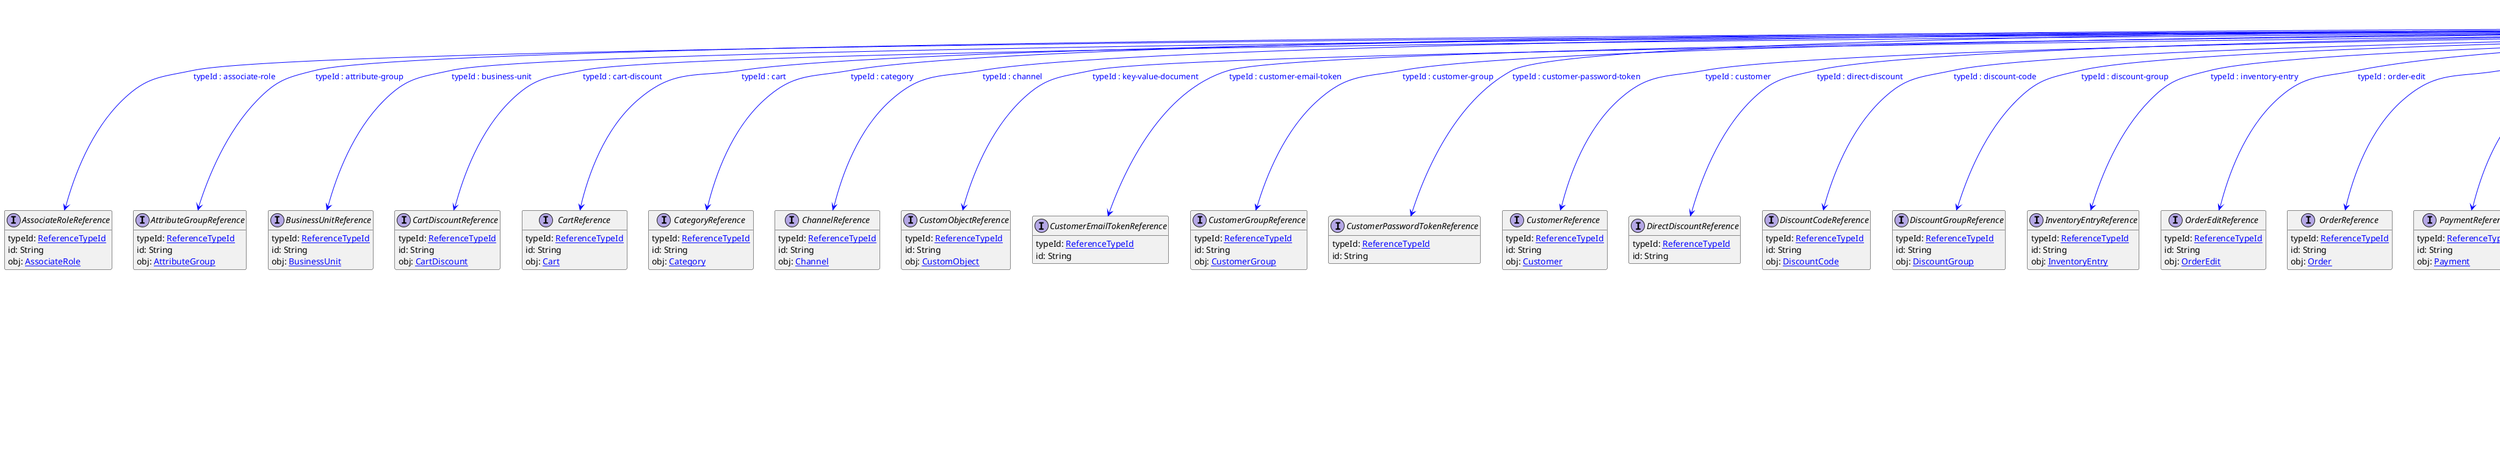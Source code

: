 @startuml

hide empty fields
hide empty methods
legend
|= |= line |
|<back:black>   </back>| inheritance |
|<back:green>   </back>| property reference |
|<back:blue>   </back>| discriminated class |
endlegend
interface Reference [[Reference.svg]]  {
    typeId: [[ReferenceTypeId.svg ReferenceTypeId]]
    id: String
}


interface AssociateRoleReference [[AssociateRoleReference.svg]]  {
    typeId: [[ReferenceTypeId.svg ReferenceTypeId]]
    id: String
    obj: [[AssociateRole.svg AssociateRole]]
}
interface AttributeGroupReference [[AttributeGroupReference.svg]]  {
    typeId: [[ReferenceTypeId.svg ReferenceTypeId]]
    id: String
    obj: [[AttributeGroup.svg AttributeGroup]]
}
interface BusinessUnitReference [[BusinessUnitReference.svg]]  {
    typeId: [[ReferenceTypeId.svg ReferenceTypeId]]
    id: String
    obj: [[BusinessUnit.svg BusinessUnit]]
}
interface CartDiscountReference [[CartDiscountReference.svg]]  {
    typeId: [[ReferenceTypeId.svg ReferenceTypeId]]
    id: String
    obj: [[CartDiscount.svg CartDiscount]]
}
interface CartReference [[CartReference.svg]]  {
    typeId: [[ReferenceTypeId.svg ReferenceTypeId]]
    id: String
    obj: [[Cart.svg Cart]]
}
interface CategoryReference [[CategoryReference.svg]]  {
    typeId: [[ReferenceTypeId.svg ReferenceTypeId]]
    id: String
    obj: [[Category.svg Category]]
}
interface ChannelReference [[ChannelReference.svg]]  {
    typeId: [[ReferenceTypeId.svg ReferenceTypeId]]
    id: String
    obj: [[Channel.svg Channel]]
}
interface CustomObjectReference [[CustomObjectReference.svg]]  {
    typeId: [[ReferenceTypeId.svg ReferenceTypeId]]
    id: String
    obj: [[CustomObject.svg CustomObject]]
}
interface CustomerEmailTokenReference [[CustomerEmailTokenReference.svg]]  {
    typeId: [[ReferenceTypeId.svg ReferenceTypeId]]
    id: String
}
interface CustomerGroupReference [[CustomerGroupReference.svg]]  {
    typeId: [[ReferenceTypeId.svg ReferenceTypeId]]
    id: String
    obj: [[CustomerGroup.svg CustomerGroup]]
}
interface CustomerPasswordTokenReference [[CustomerPasswordTokenReference.svg]]  {
    typeId: [[ReferenceTypeId.svg ReferenceTypeId]]
    id: String
}
interface CustomerReference [[CustomerReference.svg]]  {
    typeId: [[ReferenceTypeId.svg ReferenceTypeId]]
    id: String
    obj: [[Customer.svg Customer]]
}
interface DirectDiscountReference [[DirectDiscountReference.svg]]  {
    typeId: [[ReferenceTypeId.svg ReferenceTypeId]]
    id: String
}
interface DiscountCodeReference [[DiscountCodeReference.svg]]  {
    typeId: [[ReferenceTypeId.svg ReferenceTypeId]]
    id: String
    obj: [[DiscountCode.svg DiscountCode]]
}
interface DiscountGroupReference [[DiscountGroupReference.svg]]  {
    typeId: [[ReferenceTypeId.svg ReferenceTypeId]]
    id: String
    obj: [[DiscountGroup.svg DiscountGroup]]
}
interface InventoryEntryReference [[InventoryEntryReference.svg]]  {
    typeId: [[ReferenceTypeId.svg ReferenceTypeId]]
    id: String
    obj: [[InventoryEntry.svg InventoryEntry]]
}
interface OrderEditReference [[OrderEditReference.svg]]  {
    typeId: [[ReferenceTypeId.svg ReferenceTypeId]]
    id: String
    obj: [[OrderEdit.svg OrderEdit]]
}
interface OrderReference [[OrderReference.svg]]  {
    typeId: [[ReferenceTypeId.svg ReferenceTypeId]]
    id: String
    obj: [[Order.svg Order]]
}
interface PaymentReference [[PaymentReference.svg]]  {
    typeId: [[ReferenceTypeId.svg ReferenceTypeId]]
    id: String
    obj: [[Payment.svg Payment]]
}
interface ProductDiscountReference [[ProductDiscountReference.svg]]  {
    typeId: [[ReferenceTypeId.svg ReferenceTypeId]]
    id: String
    obj: [[ProductDiscount.svg ProductDiscount]]
}
interface ProductReference [[ProductReference.svg]]  {
    typeId: [[ReferenceTypeId.svg ReferenceTypeId]]
    id: String
    obj: [[Product.svg Product]]
}
interface ProductSelectionReference [[ProductSelectionReference.svg]]  {
    typeId: [[ReferenceTypeId.svg ReferenceTypeId]]
    id: String
    obj: [[ProductSelection.svg ProductSelection]]
}
interface ProductTailoringReference [[ProductTailoringReference.svg]]  {
    typeId: [[ReferenceTypeId.svg ReferenceTypeId]]
    id: String
    obj: [[ProductTailoring.svg ProductTailoring]]
}
interface ProductTypeReference [[ProductTypeReference.svg]]  {
    typeId: [[ReferenceTypeId.svg ReferenceTypeId]]
    id: String
    obj: [[ProductType.svg ProductType]]
}
interface QuoteReference [[QuoteReference.svg]]  {
    typeId: [[ReferenceTypeId.svg ReferenceTypeId]]
    id: String
    obj: [[Quote.svg Quote]]
}
interface QuoteRequestReference [[QuoteRequestReference.svg]]  {
    typeId: [[ReferenceTypeId.svg ReferenceTypeId]]
    id: String
    obj: [[QuoteRequest.svg QuoteRequest]]
}
interface ReviewReference [[ReviewReference.svg]]  {
    typeId: [[ReferenceTypeId.svg ReferenceTypeId]]
    id: String
    obj: [[Review.svg Review]]
}
interface ShippingMethodReference [[ShippingMethodReference.svg]]  {
    typeId: [[ReferenceTypeId.svg ReferenceTypeId]]
    id: String
    obj: [[ShippingMethod.svg ShippingMethod]]
}
interface ShoppingListReference [[ShoppingListReference.svg]]  {
    typeId: [[ReferenceTypeId.svg ReferenceTypeId]]
    id: String
    obj: [[ShoppingList.svg ShoppingList]]
}
interface StagedQuoteReference [[StagedQuoteReference.svg]]  {
    typeId: [[ReferenceTypeId.svg ReferenceTypeId]]
    id: String
    obj: [[StagedQuote.svg StagedQuote]]
}
interface StandalonePriceReference [[StandalonePriceReference.svg]]  {
    typeId: [[ReferenceTypeId.svg ReferenceTypeId]]
    id: String
    obj: [[StandalonePrice.svg StandalonePrice]]
}
interface StateReference [[StateReference.svg]]  {
    typeId: [[ReferenceTypeId.svg ReferenceTypeId]]
    id: String
    obj: [[State.svg State]]
}
interface StoreReference [[StoreReference.svg]]  {
    typeId: [[ReferenceTypeId.svg ReferenceTypeId]]
    id: String
    obj: [[Store.svg Store]]
}
interface TaxCategoryReference [[TaxCategoryReference.svg]]  {
    typeId: [[ReferenceTypeId.svg ReferenceTypeId]]
    id: String
    obj: [[TaxCategory.svg TaxCategory]]
}
interface TypeReference [[TypeReference.svg]]  {
    typeId: [[ReferenceTypeId.svg ReferenceTypeId]]
    id: String
    obj: [[Type.svg Type]]
}
interface ZoneReference [[ZoneReference.svg]]  {
    typeId: [[ReferenceTypeId.svg ReferenceTypeId]]
    id: String
    obj: [[Zone.svg Zone]]
}
interface CartDiscount [[CartDiscount.svg]]  {
    id: String
    version: Long
    createdAt: DateTime
    lastModifiedAt: DateTime
    lastModifiedBy: [[LastModifiedBy.svg LastModifiedBy]]
    createdBy: [[CreatedBy.svg CreatedBy]]
    name: [[LocalizedString.svg LocalizedString]]
    key: String
    description: [[LocalizedString.svg LocalizedString]]
    value: [[CartDiscountValue.svg CartDiscountValue]]
    cartPredicate: String
    target: [[CartDiscountTarget.svg CartDiscountTarget]]
    sortOrder: String
    stores: [[StoreKeyReference.svg List<StoreKeyReference>]]
    isActive: Boolean
    validFrom: DateTime
    validUntil: DateTime
    requiresDiscountCode: Boolean
    references: [[Reference.svg List<Reference>]]
    stackingMode: [[StackingMode.svg StackingMode]]
    custom: [[CustomFields.svg CustomFields]]
    discountGroup: [[DiscountGroupReference.svg DiscountGroupReference]]
}
interface DiscountCode [[DiscountCode.svg]]  {
    id: String
    version: Long
    createdAt: DateTime
    lastModifiedAt: DateTime
    key: String
    lastModifiedBy: [[LastModifiedBy.svg LastModifiedBy]]
    createdBy: [[CreatedBy.svg CreatedBy]]
    name: [[LocalizedString.svg LocalizedString]]
    description: [[LocalizedString.svg LocalizedString]]
    code: String
    cartDiscounts: [[CartDiscountReference.svg List<CartDiscountReference>]]
    cartPredicate: String
    isActive: Boolean
    references: [[Reference.svg List<Reference>]]
    maxApplications: Long
    maxApplicationsPerCustomer: Long
    custom: [[CustomFields.svg CustomFields]]
    groups: [[String.svg List<String>]]
    validFrom: DateTime
    validUntil: DateTime
    applicationVersion: Long
}
interface ProductDiscount [[ProductDiscount.svg]]  {
    id: String
    version: Long
    createdAt: DateTime
    lastModifiedAt: DateTime
    lastModifiedBy: [[LastModifiedBy.svg LastModifiedBy]]
    createdBy: [[CreatedBy.svg CreatedBy]]
    name: [[LocalizedString.svg LocalizedString]]
    key: String
    description: [[LocalizedString.svg LocalizedString]]
    value: [[ProductDiscountValue.svg ProductDiscountValue]]
    predicate: String
    sortOrder: String
    isActive: Boolean
    references: [[Reference.svg List<Reference>]]
    validFrom: DateTime
    validUntil: DateTime
}
interface DiscountedLineItemPortion [[DiscountedLineItemPortion.svg]]  {
    discount: [[Reference.svg Reference]]
    discountedAmount: [[TypedMoney.svg TypedMoney]]
}
interface DiscountedLineItemPortionDraft [[DiscountedLineItemPortionDraft.svg]]  {
    discount: [[Reference.svg Reference]]
    discountedAmount: [[TypedMoneyDraft.svg TypedMoneyDraft]]
}
interface DiscountedTotalPricePortion [[DiscountedTotalPricePortion.svg]]  {
    discount: [[Reference.svg Reference]]
    discountedAmount: [[TypedMoney.svg TypedMoney]]
}
interface DuplicateFieldWithConflictingResourceError [[DuplicateFieldWithConflictingResourceError.svg]]  {
    code: String
    message: String
    field: String
    duplicateValue: [[Object.svg Object]]
    conflictingResource: [[Reference.svg Reference]]
}
interface GraphQLDuplicateFieldWithConflictingResourceError [[GraphQLDuplicateFieldWithConflictingResourceError.svg]]  {
    code: String
    field: String
    duplicateValue: [[Object.svg Object]]
    conflictingResource: [[Reference.svg Reference]]
}
interface ExtensionInput [[ExtensionInput.svg]]  {
    action: [[ExtensionAction.svg ExtensionAction]]
    resource: [[Reference.svg Reference]]
}
interface Message [[Message.svg]]  {
    id: String
    version: Long
    createdAt: DateTime
    lastModifiedAt: DateTime
    lastModifiedBy: [[LastModifiedBy.svg LastModifiedBy]]
    createdBy: [[CreatedBy.svg CreatedBy]]
    sequenceNumber: Long
    resource: [[Reference.svg Reference]]
    resourceVersion: Long
    type: String
    resourceUserProvidedIdentifiers: [[UserProvidedIdentifiers.svg UserProvidedIdentifiers]]
}
interface ReviewRatingSetMessage [[ReviewRatingSetMessage.svg]]  {
    id: String
    version: Long
    createdAt: DateTime
    lastModifiedAt: DateTime
    lastModifiedBy: [[LastModifiedBy.svg LastModifiedBy]]
    createdBy: [[CreatedBy.svg CreatedBy]]
    sequenceNumber: Long
    resource: [[Reference.svg Reference]]
    resourceVersion: Long
    type: String
    resourceUserProvidedIdentifiers: [[UserProvidedIdentifiers.svg UserProvidedIdentifiers]]
    oldRating: Double
    newRating: Double
    includedInStatistics: Boolean
    target: [[Reference.svg Reference]]
}
interface ReviewStateTransitionMessage [[ReviewStateTransitionMessage.svg]]  {
    id: String
    version: Long
    createdAt: DateTime
    lastModifiedAt: DateTime
    lastModifiedBy: [[LastModifiedBy.svg LastModifiedBy]]
    createdBy: [[CreatedBy.svg CreatedBy]]
    sequenceNumber: Long
    resource: [[Reference.svg Reference]]
    resourceVersion: Long
    type: String
    resourceUserProvidedIdentifiers: [[UserProvidedIdentifiers.svg UserProvidedIdentifiers]]
    oldState: [[StateReference.svg StateReference]]
    newState: [[StateReference.svg StateReference]]
    oldIncludedInStatistics: Boolean
    newIncludedInStatistics: Boolean
    target: [[Reference.svg Reference]]
    force: Boolean
}
interface ReviewRatingSetMessagePayload [[ReviewRatingSetMessagePayload.svg]]  {
    type: String
    oldRating: Double
    newRating: Double
    includedInStatistics: Boolean
    target: [[Reference.svg Reference]]
}
interface ReviewStateTransitionMessagePayload [[ReviewStateTransitionMessagePayload.svg]]  {
    type: String
    oldState: [[StateReference.svg StateReference]]
    newState: [[StateReference.svg StateReference]]
    oldIncludedInStatistics: Boolean
    newIncludedInStatistics: Boolean
    target: [[Reference.svg Reference]]
    force: Boolean
}
interface DeliveryPayload [[DeliveryPayload.svg]]  {
    notificationType: String
    projectKey: String
    resource: [[Reference.svg Reference]]
    resourceUserProvidedIdentifiers: [[UserProvidedIdentifiers.svg UserProvidedIdentifiers]]
}
Reference --> AssociateRoleReference #blue;text:blue : "typeId : associate-role"
Reference --> AttributeGroupReference #blue;text:blue : "typeId : attribute-group"
Reference --> BusinessUnitReference #blue;text:blue : "typeId : business-unit"
Reference --> CartDiscountReference #blue;text:blue : "typeId : cart-discount"
Reference --> CartReference #blue;text:blue : "typeId : cart"
Reference --> CategoryReference #blue;text:blue : "typeId : category"
Reference --> ChannelReference #blue;text:blue : "typeId : channel"
Reference --> CustomObjectReference #blue;text:blue : "typeId : key-value-document"
Reference --> CustomerEmailTokenReference #blue;text:blue : "typeId : customer-email-token"
Reference --> CustomerGroupReference #blue;text:blue : "typeId : customer-group"
Reference --> CustomerPasswordTokenReference #blue;text:blue : "typeId : customer-password-token"
Reference --> CustomerReference #blue;text:blue : "typeId : customer"
Reference --> DirectDiscountReference #blue;text:blue : "typeId : direct-discount"
Reference --> DiscountCodeReference #blue;text:blue : "typeId : discount-code"
Reference --> DiscountGroupReference #blue;text:blue : "typeId : discount-group"
Reference --> InventoryEntryReference #blue;text:blue : "typeId : inventory-entry"
Reference --> OrderEditReference #blue;text:blue : "typeId : order-edit"
Reference --> OrderReference #blue;text:blue : "typeId : order"
Reference --> PaymentReference #blue;text:blue : "typeId : payment"
Reference --> ProductDiscountReference #blue;text:blue : "typeId : product-discount"
Reference --> ProductReference #blue;text:blue : "typeId : product"
Reference --> ProductSelectionReference #blue;text:blue : "typeId : product-selection"
Reference --> ProductTailoringReference #blue;text:blue : "typeId : product-tailoring"
Reference --> ProductTypeReference #blue;text:blue : "typeId : product-type"
Reference --> QuoteReference #blue;text:blue : "typeId : quote"
Reference --> QuoteRequestReference #blue;text:blue : "typeId : quote-request"
Reference --> ReviewReference #blue;text:blue : "typeId : review"
Reference --> ShippingMethodReference #blue;text:blue : "typeId : shipping-method"
Reference --> ShoppingListReference #blue;text:blue : "typeId : shopping-list"
Reference --> StagedQuoteReference #blue;text:blue : "typeId : staged-quote"
Reference --> StandalonePriceReference #blue;text:blue : "typeId : standalone-price"
Reference --> StateReference #blue;text:blue : "typeId : state"
Reference --> StoreReference #blue;text:blue : "typeId : store"
Reference --> TaxCategoryReference #blue;text:blue : "typeId : tax-category"
Reference --> TypeReference #blue;text:blue : "typeId : type"
Reference --> ZoneReference #blue;text:blue : "typeId : zone"
Reference --> CartDiscount #green;text:green : "references"
Reference --> DiscountCode #green;text:green : "references"
Reference --> ProductDiscount #green;text:green : "references"
Reference --> DiscountedLineItemPortion #green;text:green : "discount"
Reference --> DiscountedLineItemPortionDraft #green;text:green : "discount"
Reference --> DiscountedTotalPricePortion #green;text:green : "discount"
Reference --> DuplicateFieldWithConflictingResourceError #green;text:green : "conflictingResource"
Reference --> GraphQLDuplicateFieldWithConflictingResourceError #green;text:green : "conflictingResource"
Reference --> ExtensionInput #green;text:green : "resource"
Reference --> Message #green;text:green : "resource"
Reference --> ReviewRatingSetMessage #green;text:green : "target"
Reference --> ReviewStateTransitionMessage #green;text:green : "target"
Reference --> ReviewRatingSetMessagePayload #green;text:green : "target"
Reference --> ReviewStateTransitionMessagePayload #green;text:green : "target"
Reference --> DeliveryPayload #green;text:green : "resource"
@enduml
